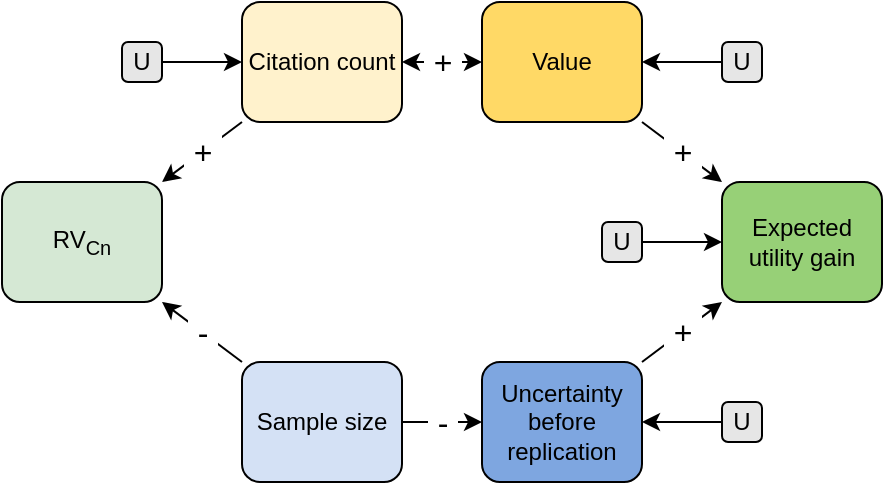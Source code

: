 <mxfile version="14.5.1" type="device"><diagram id="THrr8VX86MCowjk6Php6" name="Page-1"><mxGraphModel dx="621" dy="461" grid="1" gridSize="10" guides="1" tooltips="1" connect="1" arrows="1" fold="1" page="1" pageScale="1" pageWidth="827" pageHeight="1169" math="0" shadow="0"><root><mxCell id="0"/><mxCell id="1" parent="0"/><mxCell id="w7raIkkfixqdCEbUSWJt-1" value="Expected utility gain" style="rounded=1;whiteSpace=wrap;html=1;fillColor=#97D077;" parent="1" vertex="1"><mxGeometry x="480" y="230" width="80" height="60" as="geometry"/></mxCell><mxCell id="w7raIkkfixqdCEbUSWJt-2" value="Uncertainty before replication" style="rounded=1;whiteSpace=wrap;html=1;fillColor=#7EA6E0;" parent="1" vertex="1"><mxGeometry x="360" y="320" width="80" height="60" as="geometry"/></mxCell><mxCell id="w7raIkkfixqdCEbUSWJt-3" value="Value" style="rounded=1;whiteSpace=wrap;html=1;fillColor=#FFD966;" parent="1" vertex="1"><mxGeometry x="360" y="140" width="80" height="60" as="geometry"/></mxCell><mxCell id="w7raIkkfixqdCEbUSWJt-4" value="RV&lt;sub&gt;Cn&lt;/sub&gt;" style="rounded=1;whiteSpace=wrap;html=1;fillColor=#D5E8D4;" parent="1" vertex="1"><mxGeometry x="120" y="230" width="80" height="60" as="geometry"/></mxCell><mxCell id="w7raIkkfixqdCEbUSWJt-20" value="Citation count" style="rounded=1;whiteSpace=wrap;html=1;fillColor=#FFF2CC;" parent="1" vertex="1"><mxGeometry x="240" y="140" width="80" height="60" as="geometry"/></mxCell><mxCell id="w7raIkkfixqdCEbUSWJt-21" value="Sample size" style="rounded=1;whiteSpace=wrap;html=1;fillColor=#D4E1F5;" parent="1" vertex="1"><mxGeometry x="240" y="320" width="80" height="60" as="geometry"/></mxCell><mxCell id="w7raIkkfixqdCEbUSWJt-40" value="" style="endArrow=classic;html=1;" parent="1" source="w7raIkkfixqdCEbUSWJt-2" target="w7raIkkfixqdCEbUSWJt-1" edge="1"><mxGeometry relative="1" as="geometry"><mxPoint x="300" y="270" as="sourcePoint"/><mxPoint x="400" y="270" as="targetPoint"/></mxGeometry></mxCell><mxCell id="w7raIkkfixqdCEbUSWJt-41" value="&lt;span style=&quot;font-size: 16px&quot;&gt;&amp;nbsp;+&amp;nbsp;&lt;/span&gt;" style="edgeLabel;resizable=0;html=1;align=center;verticalAlign=middle;" parent="w7raIkkfixqdCEbUSWJt-40" connectable="0" vertex="1"><mxGeometry relative="1" as="geometry"/></mxCell><mxCell id="w7raIkkfixqdCEbUSWJt-44" value="" style="endArrow=classic;html=1;" parent="1" source="w7raIkkfixqdCEbUSWJt-3" target="w7raIkkfixqdCEbUSWJt-1" edge="1"><mxGeometry relative="1" as="geometry"><mxPoint x="450" y="238" as="sourcePoint"/><mxPoint x="490" y="254" as="targetPoint"/></mxGeometry></mxCell><mxCell id="w7raIkkfixqdCEbUSWJt-45" value="&lt;span style=&quot;font-size: 16px&quot;&gt;&amp;nbsp;+&amp;nbsp;&lt;/span&gt;" style="edgeLabel;resizable=0;html=1;align=center;verticalAlign=middle;" parent="w7raIkkfixqdCEbUSWJt-44" connectable="0" vertex="1"><mxGeometry relative="1" as="geometry"/></mxCell><mxCell id="w7raIkkfixqdCEbUSWJt-46" value="" style="endArrow=classic;html=1;" parent="1" source="w7raIkkfixqdCEbUSWJt-21" target="w7raIkkfixqdCEbUSWJt-4" edge="1"><mxGeometry relative="1" as="geometry"><mxPoint x="450" y="238" as="sourcePoint"/><mxPoint x="490" y="254" as="targetPoint"/></mxGeometry></mxCell><mxCell id="w7raIkkfixqdCEbUSWJt-47" value="&lt;span style=&quot;font-size: 16px&quot;&gt;&amp;nbsp;-&amp;nbsp;&lt;/span&gt;" style="edgeLabel;resizable=0;html=1;align=center;verticalAlign=middle;" parent="w7raIkkfixqdCEbUSWJt-46" connectable="0" vertex="1"><mxGeometry relative="1" as="geometry"/></mxCell><mxCell id="w7raIkkfixqdCEbUSWJt-48" value="" style="endArrow=classic;html=1;" parent="1" source="w7raIkkfixqdCEbUSWJt-20" target="w7raIkkfixqdCEbUSWJt-4" edge="1"><mxGeometry relative="1" as="geometry"><mxPoint x="270" y="350" as="sourcePoint"/><mxPoint x="210" y="254" as="targetPoint"/></mxGeometry></mxCell><mxCell id="w7raIkkfixqdCEbUSWJt-49" value="&lt;span style=&quot;font-size: 16px&quot;&gt;&amp;nbsp;+&amp;nbsp;&lt;/span&gt;" style="edgeLabel;resizable=0;html=1;align=center;verticalAlign=middle;" parent="w7raIkkfixqdCEbUSWJt-48" connectable="0" vertex="1"><mxGeometry relative="1" as="geometry"/></mxCell><mxCell id="w7raIkkfixqdCEbUSWJt-51" value="" style="endArrow=classic;html=1;startArrow=classic;startFill=1;" parent="1" source="w7raIkkfixqdCEbUSWJt-3" target="w7raIkkfixqdCEbUSWJt-20" edge="1"><mxGeometry relative="1" as="geometry"><mxPoint x="250" y="196.667" as="sourcePoint"/><mxPoint x="210" y="213.333" as="targetPoint"/><Array as="points"/></mxGeometry></mxCell><mxCell id="w7raIkkfixqdCEbUSWJt-52" value="&amp;nbsp;+&amp;nbsp;" style="edgeLabel;resizable=0;html=1;align=center;verticalAlign=middle;fontSize=16;" parent="w7raIkkfixqdCEbUSWJt-51" connectable="0" vertex="1"><mxGeometry relative="1" as="geometry"/></mxCell><mxCell id="w7raIkkfixqdCEbUSWJt-54" value="" style="endArrow=classic;html=1;" parent="1" source="w7raIkkfixqdCEbUSWJt-21" target="w7raIkkfixqdCEbUSWJt-2" edge="1"><mxGeometry relative="1" as="geometry"><mxPoint x="370" y="260" as="sourcePoint"/><mxPoint x="350" y="320" as="targetPoint"/><Array as="points"><mxPoint x="340" y="350"/></Array></mxGeometry></mxCell><mxCell id="w7raIkkfixqdCEbUSWJt-55" value="&amp;nbsp;-&amp;nbsp;" style="edgeLabel;resizable=0;html=1;align=center;verticalAlign=middle;fontSize=16;" parent="w7raIkkfixqdCEbUSWJt-54" connectable="0" vertex="1"><mxGeometry relative="1" as="geometry"/></mxCell><mxCell id="w7raIkkfixqdCEbUSWJt-58" style="edgeStyle=orthogonalEdgeStyle;rounded=0;orthogonalLoop=1;jettySize=auto;html=1;fontSize=16;" parent="1" source="w7raIkkfixqdCEbUSWJt-56" target="w7raIkkfixqdCEbUSWJt-1" edge="1"><mxGeometry relative="1" as="geometry"/></mxCell><mxCell id="w7raIkkfixqdCEbUSWJt-56" value="U" style="rounded=1;whiteSpace=wrap;html=1;fillColor=#E6E6E6;" parent="1" vertex="1"><mxGeometry x="420" y="250" width="20" height="20" as="geometry"/></mxCell><mxCell id="w7raIkkfixqdCEbUSWJt-64" style="edgeStyle=orthogonalEdgeStyle;rounded=0;orthogonalLoop=1;jettySize=auto;html=1;fontSize=16;" parent="1" source="w7raIkkfixqdCEbUSWJt-59" target="w7raIkkfixqdCEbUSWJt-20" edge="1"><mxGeometry relative="1" as="geometry"/></mxCell><mxCell id="w7raIkkfixqdCEbUSWJt-59" value="U" style="rounded=1;whiteSpace=wrap;html=1;fillColor=#E6E6E6;" parent="1" vertex="1"><mxGeometry x="180" y="160" width="20" height="20" as="geometry"/></mxCell><mxCell id="w7raIkkfixqdCEbUSWJt-62" value="" style="edgeStyle=orthogonalEdgeStyle;rounded=0;orthogonalLoop=1;jettySize=auto;html=1;fontSize=16;" parent="1" source="w7raIkkfixqdCEbUSWJt-63" target="w7raIkkfixqdCEbUSWJt-2" edge="1"><mxGeometry relative="1" as="geometry"><mxPoint x="600" y="350" as="sourcePoint"/><Array as="points"/></mxGeometry></mxCell><mxCell id="w7raIkkfixqdCEbUSWJt-63" value="U" style="rounded=1;whiteSpace=wrap;html=1;fillColor=#E6E6E6;" parent="1" vertex="1"><mxGeometry x="480" y="340" width="20" height="20" as="geometry"/></mxCell><mxCell id="jeFfI7UiG5va0VvrFAVY-1" value="U" style="rounded=1;whiteSpace=wrap;html=1;fillColor=#E6E6E6;" vertex="1" parent="1"><mxGeometry x="480" y="160" width="20" height="20" as="geometry"/></mxCell><mxCell id="jeFfI7UiG5va0VvrFAVY-3" value="" style="edgeStyle=orthogonalEdgeStyle;rounded=0;orthogonalLoop=1;jettySize=auto;html=1;fontSize=16;" edge="1" parent="1" source="jeFfI7UiG5va0VvrFAVY-1" target="w7raIkkfixqdCEbUSWJt-3"><mxGeometry relative="1" as="geometry"><mxPoint x="480" y="169.71" as="sourcePoint"/><Array as="points"/><mxPoint x="380" y="169.71" as="targetPoint"/></mxGeometry></mxCell></root></mxGraphModel></diagram></mxfile>